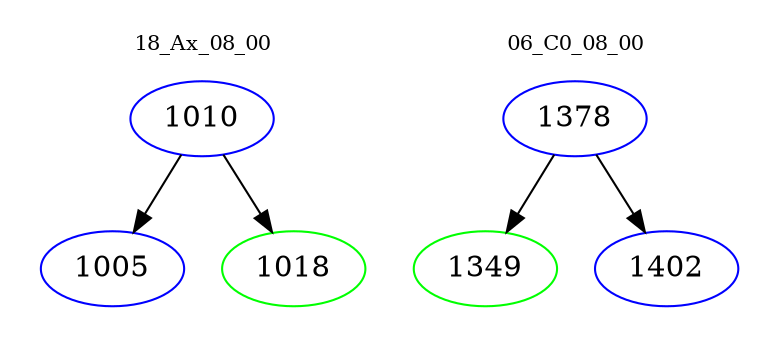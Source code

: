 digraph{
subgraph cluster_0 {
color = white
label = "18_Ax_08_00";
fontsize=10;
T0_1010 [label="1010", color="blue"]
T0_1010 -> T0_1005 [color="black"]
T0_1005 [label="1005", color="blue"]
T0_1010 -> T0_1018 [color="black"]
T0_1018 [label="1018", color="green"]
}
subgraph cluster_1 {
color = white
label = "06_C0_08_00";
fontsize=10;
T1_1378 [label="1378", color="blue"]
T1_1378 -> T1_1349 [color="black"]
T1_1349 [label="1349", color="green"]
T1_1378 -> T1_1402 [color="black"]
T1_1402 [label="1402", color="blue"]
}
}
